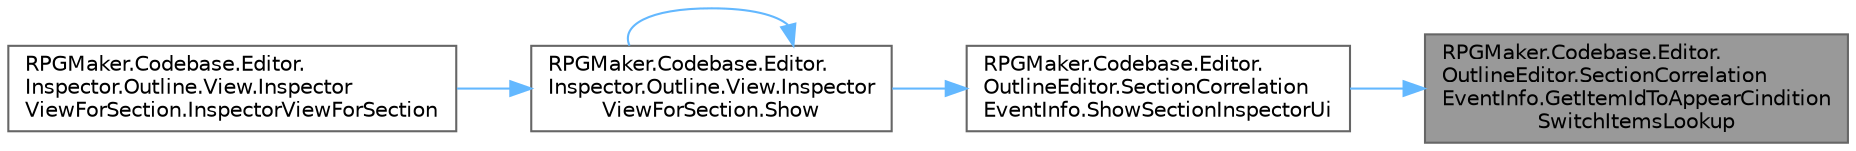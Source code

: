 digraph "RPGMaker.Codebase.Editor.OutlineEditor.SectionCorrelationEventInfo.GetItemIdToAppearCinditionSwitchItemsLookup"
{
 // LATEX_PDF_SIZE
  bgcolor="transparent";
  edge [fontname=Helvetica,fontsize=10,labelfontname=Helvetica,labelfontsize=10];
  node [fontname=Helvetica,fontsize=10,shape=box,height=0.2,width=0.4];
  rankdir="RL";
  Node1 [id="Node000001",label="RPGMaker.Codebase.Editor.\lOutlineEditor.SectionCorrelation\lEventInfo.GetItemIdToAppearCindition\lSwitchItemsLookup",height=0.2,width=0.4,color="gray40", fillcolor="grey60", style="filled", fontcolor="black",tooltip="出現条件の有効なスイッチアイテム列を、アイテムidをキーにLookup化して抽出の高速化を図る。"];
  Node1 -> Node2 [id="edge1_Node000001_Node000002",dir="back",color="steelblue1",style="solid",tooltip=" "];
  Node2 [id="Node000002",label="RPGMaker.Codebase.Editor.\lOutlineEditor.SectionCorrelation\lEventInfo.ShowSectionInspectorUi",height=0.2,width=0.4,color="grey40", fillcolor="white", style="filled",URL="$dc/df4/class_r_p_g_maker_1_1_codebase_1_1_editor_1_1_outline_editor_1_1_section_correlation_event_info.html#a322c0d901dacc7c172ddefbec259dc1f",tooltip="セクションInspectorにイベント情報UIを設定。"];
  Node2 -> Node3 [id="edge2_Node000002_Node000003",dir="back",color="steelblue1",style="solid",tooltip=" "];
  Node3 [id="Node000003",label="RPGMaker.Codebase.Editor.\lInspector.Outline.View.Inspector\lViewForSection.Show",height=0.2,width=0.4,color="grey40", fillcolor="white", style="filled",URL="$d7/de7/class_r_p_g_maker_1_1_codebase_1_1_editor_1_1_inspector_1_1_outline_1_1_view_1_1_inspector_view_for_section.html#ad9a3c02758af5673beb79d5af16331ce",tooltip=" "];
  Node3 -> Node4 [id="edge3_Node000003_Node000004",dir="back",color="steelblue1",style="solid",tooltip=" "];
  Node4 [id="Node000004",label="RPGMaker.Codebase.Editor.\lInspector.Outline.View.Inspector\lViewForSection.InspectorViewForSection",height=0.2,width=0.4,color="grey40", fillcolor="white", style="filled",URL="$d7/de7/class_r_p_g_maker_1_1_codebase_1_1_editor_1_1_inspector_1_1_outline_1_1_view_1_1_inspector_view_for_section.html#a185fbd2cdbd47f21826137cde0ba25d9",tooltip=" "];
  Node3 -> Node3 [id="edge4_Node000003_Node000003",dir="back",color="steelblue1",style="solid",tooltip=" "];
}

